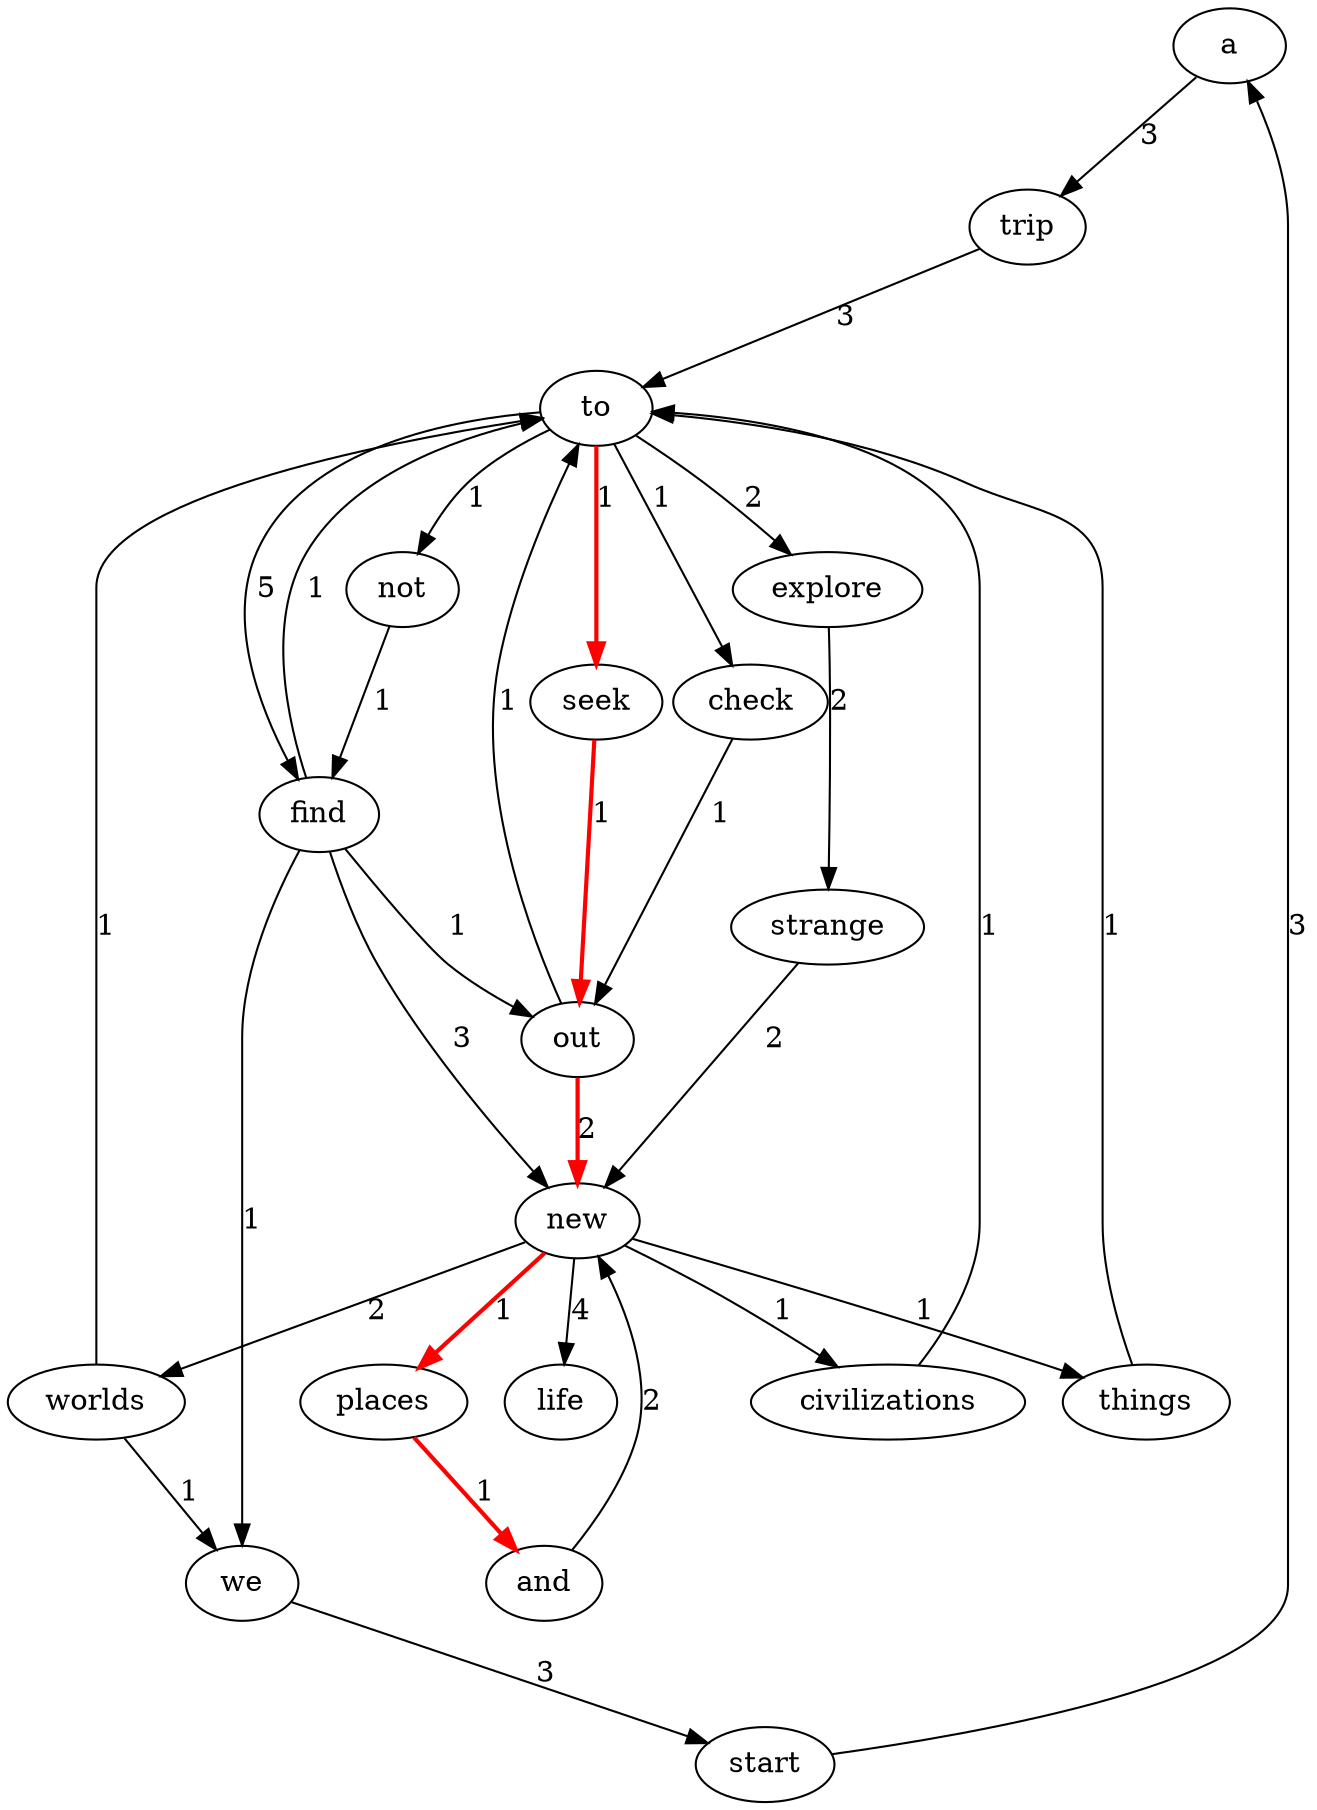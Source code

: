 digraph G {
	"a" -> "trip" [label="3"];
	"seek" -> "out" [label="1", color="red", penwidth=2];
	"worlds" -> "to" [label="1"];
	"worlds" -> "we" [label="1"];
	"check" -> "out" [label="1"];
	"explore" -> "strange" [label="2"];
	"strange" -> "new" [label="2"];
	"start" -> "a" [label="3"];
	"out" -> "new" [label="2", color="red", penwidth=2];
	"out" -> "to" [label="1"];
	"we" -> "start" [label="3"];
	"trip" -> "to" [label="3"];
	"not" -> "find" [label="1"];
	"places" -> "and" [label="1", color="red", penwidth=2];
	"find" -> "out" [label="1"];
	"find" -> "we" [label="1"];
	"find" -> "new" [label="3"];
	"find" -> "to" [label="1"];
	"and" -> "new" [label="2"];
	"things" -> "to" [label="1"];
	"to" -> "explore" [label="2"];
	"to" -> "seek" [label="1", color="red", penwidth=2];
	"to" -> "find" [label="5"];
	"to" -> "not" [label="1"];
	"to" -> "check" [label="1"];
	"new" -> "worlds" [label="2"];
	"new" -> "life" [label="4"];
	"new" -> "civilizations" [label="1"];
	"new" -> "places" [label="1", color="red", penwidth=2];
	"new" -> "things" [label="1"];
	"civilizations" -> "to" [label="1"];
}